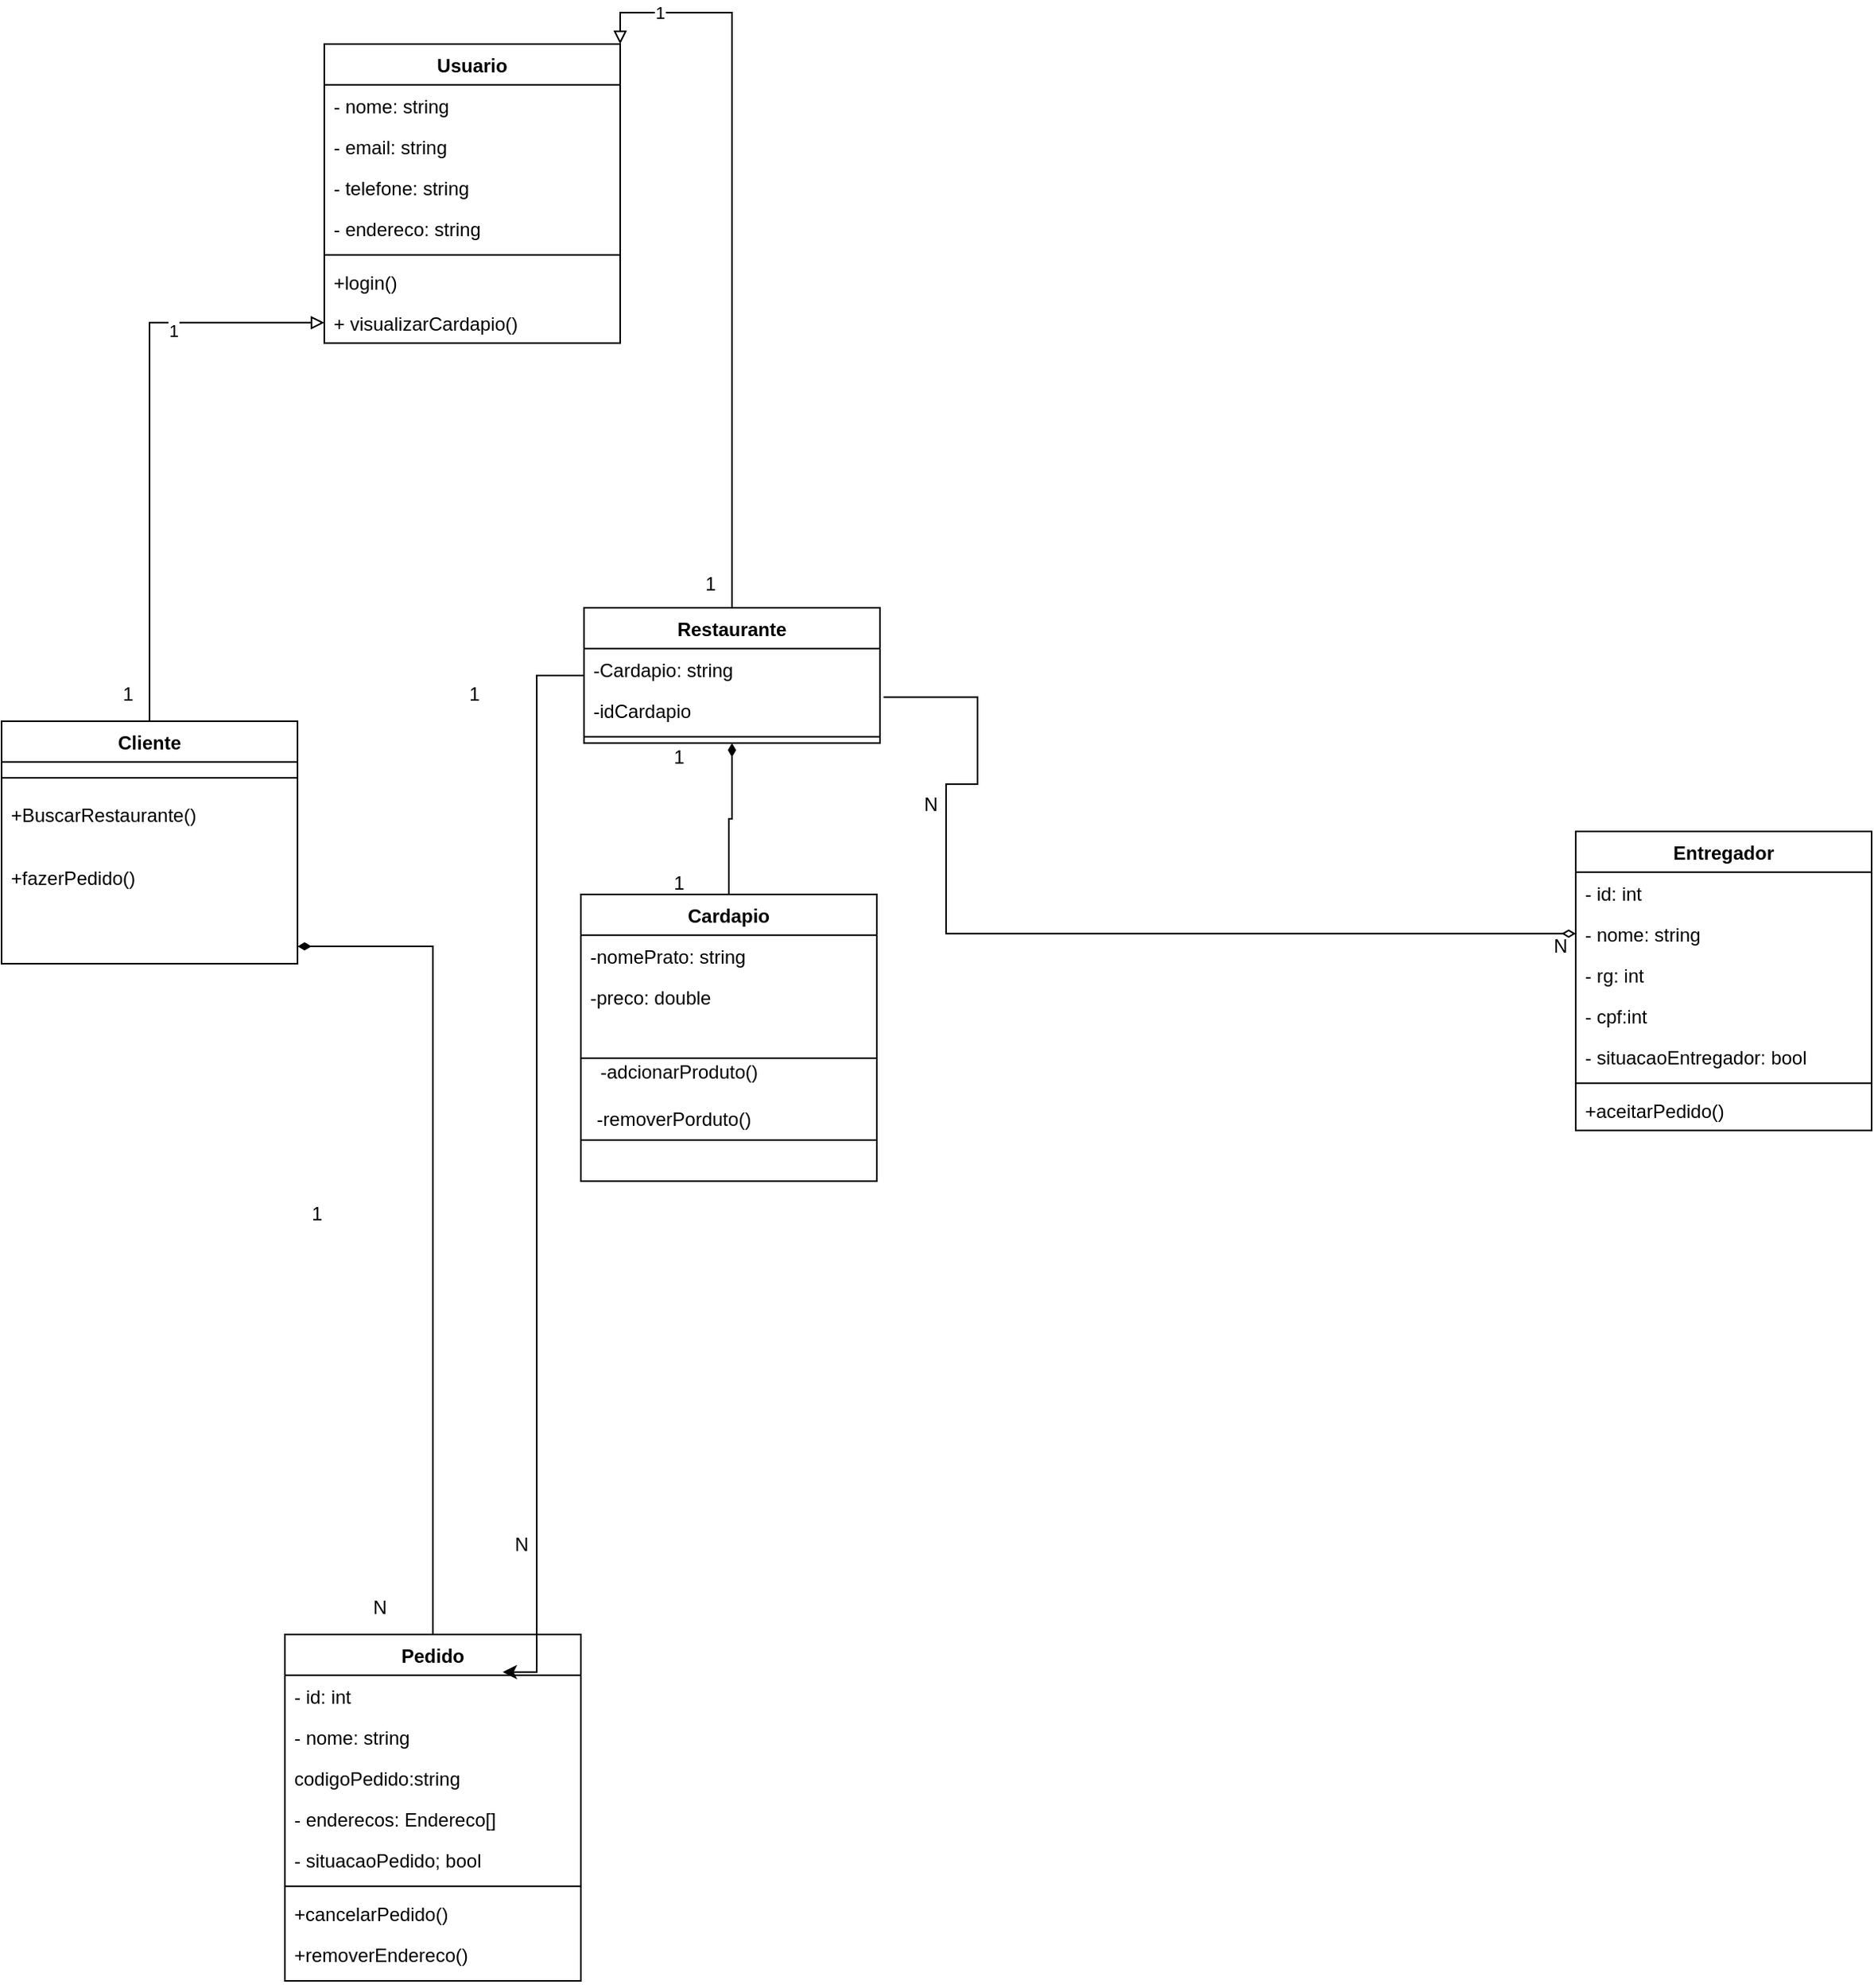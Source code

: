 <mxfile version="24.7.8">
  <diagram id="LqntMS4FTSgrq16PgV2K" name="Página-1">
    <mxGraphModel dx="1818" dy="2587" grid="1" gridSize="10" guides="1" tooltips="1" connect="1" arrows="1" fold="1" page="1" pageScale="1" pageWidth="827" pageHeight="1169" math="0" shadow="0">
      <root>
        <mxCell id="0" />
        <mxCell id="1" parent="0" />
        <mxCell id="2yeWT4gLbJwkqAnA4cSf-139" style="edgeStyle=orthogonalEdgeStyle;rounded=0;orthogonalLoop=1;jettySize=auto;html=1;endArrow=block;endFill=0;" parent="1" source="2" target="2yeWT4gLbJwkqAnA4cSf-102" edge="1">
          <mxGeometry relative="1" as="geometry" />
        </mxCell>
        <mxCell id="2yeWT4gLbJwkqAnA4cSf-142" value="1" style="edgeLabel;html=1;align=center;verticalAlign=middle;resizable=0;points=[];" parent="2yeWT4gLbJwkqAnA4cSf-139" vertex="1" connectable="0">
          <mxGeometry x="0.477" y="-5" relative="1" as="geometry">
            <mxPoint x="-1" as="offset" />
          </mxGeometry>
        </mxCell>
        <mxCell id="2" value="Cliente" style="swimlane;fontStyle=1;align=center;verticalAlign=top;childLayout=stackLayout;horizontal=1;startSize=25.935;horizontalStack=0;resizeParent=1;resizeParentMax=0;resizeLast=0;collapsible=0;marginBottom=0;" parent="1" vertex="1">
          <mxGeometry x="20" y="80" width="188" height="154.005" as="geometry" />
        </mxCell>
        <mxCell id="8" style="line;strokeWidth=1;fillColor=none;align=left;verticalAlign=middle;spacingTop=-1;spacingLeft=3;spacingRight=3;rotatable=0;labelPosition=right;points=[];portConstraint=eastwest;strokeColor=inherit;" parent="2" vertex="1">
          <mxGeometry y="25.935" width="188" height="20.07" as="geometry" />
        </mxCell>
        <mxCell id="9" value="+BuscarRestaurante()" style="text;strokeColor=none;fillColor=none;align=left;verticalAlign=top;spacingLeft=4;spacingRight=4;overflow=hidden;rotatable=0;points=[[0,0.5],[1,0.5]];portConstraint=eastwest;" parent="2" vertex="1">
          <mxGeometry y="46.005" width="188" height="26" as="geometry" />
        </mxCell>
        <mxCell id="10" value="&#xa;+fazerPedido()" style="text;strokeColor=none;fillColor=none;align=left;verticalAlign=top;spacingLeft=4;spacingRight=4;overflow=hidden;rotatable=0;points=[[0,0.5],[1,0.5]];portConstraint=eastwest;" parent="2" vertex="1">
          <mxGeometry y="72.005" width="188" height="60" as="geometry" />
        </mxCell>
        <mxCell id="2yeWT4gLbJwkqAnA4cSf-51" style="text;strokeColor=none;fillColor=none;align=left;verticalAlign=top;spacingLeft=4;spacingRight=4;overflow=hidden;rotatable=0;points=[[0,0.5],[1,0.5]];portConstraint=eastwest;" parent="2" vertex="1">
          <mxGeometry y="132.005" width="188" height="22" as="geometry" />
        </mxCell>
        <mxCell id="2yeWT4gLbJwkqAnA4cSf-141" style="edgeStyle=orthogonalEdgeStyle;rounded=0;orthogonalLoop=1;jettySize=auto;html=1;entryX=1;entryY=0;entryDx=0;entryDy=0;endArrow=block;endFill=0;" parent="1" source="2yeWT4gLbJwkqAnA4cSf-21" target="2yeWT4gLbJwkqAnA4cSf-93" edge="1">
          <mxGeometry relative="1" as="geometry" />
        </mxCell>
        <mxCell id="2yeWT4gLbJwkqAnA4cSf-144" value="1" style="edgeLabel;html=1;align=center;verticalAlign=middle;resizable=0;points=[];" parent="2yeWT4gLbJwkqAnA4cSf-141" vertex="1" connectable="0">
          <mxGeometry x="0.811" relative="1" as="geometry">
            <mxPoint as="offset" />
          </mxGeometry>
        </mxCell>
        <mxCell id="2yeWT4gLbJwkqAnA4cSf-21" value="Restaurante" style="swimlane;fontStyle=1;align=center;verticalAlign=top;childLayout=stackLayout;horizontal=1;startSize=25.935;horizontalStack=0;resizeParent=1;resizeParentMax=0;resizeLast=0;collapsible=0;marginBottom=0;" parent="1" vertex="1">
          <mxGeometry x="390" y="8" width="188" height="85.935" as="geometry" />
        </mxCell>
        <mxCell id="2yeWT4gLbJwkqAnA4cSf-23" value="-Cardapio: string" style="text;strokeColor=none;fillColor=none;align=left;verticalAlign=top;spacingLeft=4;spacingRight=4;overflow=hidden;rotatable=0;points=[[0,0.5],[1,0.5]];portConstraint=eastwest;" parent="2yeWT4gLbJwkqAnA4cSf-21" vertex="1">
          <mxGeometry y="25.935" width="188" height="26" as="geometry" />
        </mxCell>
        <mxCell id="2yeWT4gLbJwkqAnA4cSf-26" value="-idCardapio" style="text;strokeColor=none;fillColor=none;align=left;verticalAlign=top;spacingLeft=4;spacingRight=4;overflow=hidden;rotatable=0;points=[[0,0.5],[1,0.5]];portConstraint=eastwest;" parent="2yeWT4gLbJwkqAnA4cSf-21" vertex="1">
          <mxGeometry y="51.935" width="188" height="26" as="geometry" />
        </mxCell>
        <mxCell id="2yeWT4gLbJwkqAnA4cSf-27" style="line;strokeWidth=1;fillColor=none;align=left;verticalAlign=middle;spacingTop=-1;spacingLeft=3;spacingRight=3;rotatable=0;labelPosition=right;points=[];portConstraint=eastwest;strokeColor=inherit;" parent="2yeWT4gLbJwkqAnA4cSf-21" vertex="1">
          <mxGeometry y="77.935" width="188" height="8" as="geometry" />
        </mxCell>
        <mxCell id="2yeWT4gLbJwkqAnA4cSf-128" style="edgeStyle=orthogonalEdgeStyle;rounded=0;orthogonalLoop=1;jettySize=auto;html=1;endArrow=diamondThin;endFill=1;" parent="1" source="2yeWT4gLbJwkqAnA4cSf-30" target="2yeWT4gLbJwkqAnA4cSf-51" edge="1">
          <mxGeometry relative="1" as="geometry" />
        </mxCell>
        <mxCell id="2yeWT4gLbJwkqAnA4cSf-30" value="Pedido" style="swimlane;fontStyle=1;align=center;verticalAlign=top;childLayout=stackLayout;horizontal=1;startSize=25.935;horizontalStack=0;resizeParent=1;resizeParentMax=0;resizeLast=0;collapsible=0;marginBottom=0;" parent="1" vertex="1">
          <mxGeometry x="200" y="660" width="188" height="220.005" as="geometry" />
        </mxCell>
        <mxCell id="2yeWT4gLbJwkqAnA4cSf-31" value="- id: int" style="text;strokeColor=none;fillColor=none;align=left;verticalAlign=top;spacingLeft=4;spacingRight=4;overflow=hidden;rotatable=0;points=[[0,0.5],[1,0.5]];portConstraint=eastwest;" parent="2yeWT4gLbJwkqAnA4cSf-30" vertex="1">
          <mxGeometry y="25.935" width="188" height="26" as="geometry" />
        </mxCell>
        <mxCell id="2yeWT4gLbJwkqAnA4cSf-32" value="- nome: string" style="text;strokeColor=none;fillColor=none;align=left;verticalAlign=top;spacingLeft=4;spacingRight=4;overflow=hidden;rotatable=0;points=[[0,0.5],[1,0.5]];portConstraint=eastwest;" parent="2yeWT4gLbJwkqAnA4cSf-30" vertex="1">
          <mxGeometry y="51.935" width="188" height="26" as="geometry" />
        </mxCell>
        <mxCell id="2yeWT4gLbJwkqAnA4cSf-33" value="codigoPedido:string" style="text;strokeColor=none;fillColor=none;align=left;verticalAlign=top;spacingLeft=4;spacingRight=4;overflow=hidden;rotatable=0;points=[[0,0.5],[1,0.5]];portConstraint=eastwest;" parent="2yeWT4gLbJwkqAnA4cSf-30" vertex="1">
          <mxGeometry y="77.935" width="188" height="26" as="geometry" />
        </mxCell>
        <mxCell id="2yeWT4gLbJwkqAnA4cSf-35" value="- enderecos: Endereco[]&#xa;&#xa;" style="text;strokeColor=none;fillColor=none;align=left;verticalAlign=top;spacingLeft=4;spacingRight=4;overflow=hidden;rotatable=0;points=[[0,0.5],[1,0.5]];portConstraint=eastwest;" parent="2yeWT4gLbJwkqAnA4cSf-30" vertex="1">
          <mxGeometry y="103.935" width="188" height="26" as="geometry" />
        </mxCell>
        <mxCell id="2yeWT4gLbJwkqAnA4cSf-53" value="- situacaoPedido; bool" style="text;strokeColor=none;fillColor=none;align=left;verticalAlign=top;spacingLeft=4;spacingRight=4;overflow=hidden;rotatable=0;points=[[0,0.5],[1,0.5]];portConstraint=eastwest;" parent="2yeWT4gLbJwkqAnA4cSf-30" vertex="1">
          <mxGeometry y="129.935" width="188" height="26" as="geometry" />
        </mxCell>
        <mxCell id="2yeWT4gLbJwkqAnA4cSf-36" style="line;strokeWidth=1;fillColor=none;align=left;verticalAlign=middle;spacingTop=-1;spacingLeft=3;spacingRight=3;rotatable=0;labelPosition=right;points=[];portConstraint=eastwest;strokeColor=inherit;" parent="2yeWT4gLbJwkqAnA4cSf-30" vertex="1">
          <mxGeometry y="155.935" width="188" height="8" as="geometry" />
        </mxCell>
        <mxCell id="2yeWT4gLbJwkqAnA4cSf-37" value="+cancelarPedido()" style="text;strokeColor=none;fillColor=none;align=left;verticalAlign=top;spacingLeft=4;spacingRight=4;overflow=hidden;rotatable=0;points=[[0,0.5],[1,0.5]];portConstraint=eastwest;" parent="2yeWT4gLbJwkqAnA4cSf-30" vertex="1">
          <mxGeometry y="163.935" width="188" height="26" as="geometry" />
        </mxCell>
        <mxCell id="2yeWT4gLbJwkqAnA4cSf-38" value="+removerEndereco()" style="text;strokeColor=none;fillColor=none;align=left;verticalAlign=top;spacingLeft=4;spacingRight=4;overflow=hidden;rotatable=0;points=[[0,0.5],[1,0.5]];portConstraint=eastwest;" parent="2yeWT4gLbJwkqAnA4cSf-30" vertex="1">
          <mxGeometry y="189.935" width="188" height="30.07" as="geometry" />
        </mxCell>
        <mxCell id="2yeWT4gLbJwkqAnA4cSf-76" value="Entregador" style="swimlane;fontStyle=1;align=center;verticalAlign=top;childLayout=stackLayout;horizontal=1;startSize=25.935;horizontalStack=0;resizeParent=1;resizeParentMax=0;resizeLast=0;collapsible=0;marginBottom=0;" parent="1" vertex="1">
          <mxGeometry x="1020" y="150" width="188" height="189.935" as="geometry" />
        </mxCell>
        <mxCell id="2yeWT4gLbJwkqAnA4cSf-77" value="- id: int" style="text;strokeColor=none;fillColor=none;align=left;verticalAlign=top;spacingLeft=4;spacingRight=4;overflow=hidden;rotatable=0;points=[[0,0.5],[1,0.5]];portConstraint=eastwest;" parent="2yeWT4gLbJwkqAnA4cSf-76" vertex="1">
          <mxGeometry y="25.935" width="188" height="26" as="geometry" />
        </mxCell>
        <mxCell id="2yeWT4gLbJwkqAnA4cSf-78" value="- nome: string" style="text;strokeColor=none;fillColor=none;align=left;verticalAlign=top;spacingLeft=4;spacingRight=4;overflow=hidden;rotatable=0;points=[[0,0.5],[1,0.5]];portConstraint=eastwest;" parent="2yeWT4gLbJwkqAnA4cSf-76" vertex="1">
          <mxGeometry y="51.935" width="188" height="26" as="geometry" />
        </mxCell>
        <mxCell id="2yeWT4gLbJwkqAnA4cSf-85" value="- rg: int" style="text;strokeColor=none;fillColor=none;align=left;verticalAlign=top;spacingLeft=4;spacingRight=4;overflow=hidden;rotatable=0;points=[[0,0.5],[1,0.5]];portConstraint=eastwest;" parent="2yeWT4gLbJwkqAnA4cSf-76" vertex="1">
          <mxGeometry y="77.935" width="188" height="26" as="geometry" />
        </mxCell>
        <mxCell id="2yeWT4gLbJwkqAnA4cSf-86" value="- cpf:int&#xa;" style="text;strokeColor=none;fillColor=none;align=left;verticalAlign=top;spacingLeft=4;spacingRight=4;overflow=hidden;rotatable=0;points=[[0,0.5],[1,0.5]];portConstraint=eastwest;" parent="2yeWT4gLbJwkqAnA4cSf-76" vertex="1">
          <mxGeometry y="103.935" width="188" height="26" as="geometry" />
        </mxCell>
        <mxCell id="2yeWT4gLbJwkqAnA4cSf-87" value="- situacaoEntregador: bool" style="text;strokeColor=none;fillColor=none;align=left;verticalAlign=top;spacingLeft=4;spacingRight=4;overflow=hidden;rotatable=0;points=[[0,0.5],[1,0.5]];portConstraint=eastwest;" parent="2yeWT4gLbJwkqAnA4cSf-76" vertex="1">
          <mxGeometry y="129.935" width="188" height="26" as="geometry" />
        </mxCell>
        <mxCell id="2yeWT4gLbJwkqAnA4cSf-82" style="line;strokeWidth=1;fillColor=none;align=left;verticalAlign=middle;spacingTop=-1;spacingLeft=3;spacingRight=3;rotatable=0;labelPosition=right;points=[];portConstraint=eastwest;strokeColor=inherit;" parent="2yeWT4gLbJwkqAnA4cSf-76" vertex="1">
          <mxGeometry y="155.935" width="188" height="8" as="geometry" />
        </mxCell>
        <mxCell id="2yeWT4gLbJwkqAnA4cSf-83" value="+aceitarPedido()" style="text;strokeColor=none;fillColor=none;align=left;verticalAlign=top;spacingLeft=4;spacingRight=4;overflow=hidden;rotatable=0;points=[[0,0.5],[1,0.5]];portConstraint=eastwest;" parent="2yeWT4gLbJwkqAnA4cSf-76" vertex="1">
          <mxGeometry y="163.935" width="188" height="26" as="geometry" />
        </mxCell>
        <mxCell id="2yeWT4gLbJwkqAnA4cSf-89" style="edgeStyle=orthogonalEdgeStyle;rounded=0;orthogonalLoop=1;jettySize=auto;html=1;entryX=0;entryY=0.5;entryDx=0;entryDy=0;endArrow=diamondThin;endFill=0;exitX=1.012;exitY=0.184;exitDx=0;exitDy=0;exitPerimeter=0;" parent="1" source="2yeWT4gLbJwkqAnA4cSf-26" target="2yeWT4gLbJwkqAnA4cSf-78" edge="1">
          <mxGeometry relative="1" as="geometry">
            <mxPoint x="600" y="130" as="sourcePoint" />
            <mxPoint x="907.556" y="164.335" as="targetPoint" />
            <Array as="points">
              <mxPoint x="640" y="65" />
              <mxPoint x="640" y="120" />
              <mxPoint x="620" y="120" />
              <mxPoint x="620" y="215" />
            </Array>
          </mxGeometry>
        </mxCell>
        <mxCell id="2yeWT4gLbJwkqAnA4cSf-93" value="Usuario" style="swimlane;fontStyle=1;align=center;verticalAlign=top;childLayout=stackLayout;horizontal=1;startSize=25.935;horizontalStack=0;resizeParent=1;resizeParentMax=0;resizeLast=0;collapsible=0;marginBottom=0;" parent="1" vertex="1">
          <mxGeometry x="225" y="-350" width="188" height="189.935" as="geometry" />
        </mxCell>
        <mxCell id="2yeWT4gLbJwkqAnA4cSf-95" value="- nome: string" style="text;strokeColor=none;fillColor=none;align=left;verticalAlign=top;spacingLeft=4;spacingRight=4;overflow=hidden;rotatable=0;points=[[0,0.5],[1,0.5]];portConstraint=eastwest;" parent="2yeWT4gLbJwkqAnA4cSf-93" vertex="1">
          <mxGeometry y="25.935" width="188" height="26" as="geometry" />
        </mxCell>
        <mxCell id="2yeWT4gLbJwkqAnA4cSf-96" value="- email: string" style="text;strokeColor=none;fillColor=none;align=left;verticalAlign=top;spacingLeft=4;spacingRight=4;overflow=hidden;rotatable=0;points=[[0,0.5],[1,0.5]];portConstraint=eastwest;" parent="2yeWT4gLbJwkqAnA4cSf-93" vertex="1">
          <mxGeometry y="51.935" width="188" height="26" as="geometry" />
        </mxCell>
        <mxCell id="2yeWT4gLbJwkqAnA4cSf-97" value="- telefone: string" style="text;strokeColor=none;fillColor=none;align=left;verticalAlign=top;spacingLeft=4;spacingRight=4;overflow=hidden;rotatable=0;points=[[0,0.5],[1,0.5]];portConstraint=eastwest;" parent="2yeWT4gLbJwkqAnA4cSf-93" vertex="1">
          <mxGeometry y="77.935" width="188" height="26" as="geometry" />
        </mxCell>
        <mxCell id="2yeWT4gLbJwkqAnA4cSf-98" value="- endereco: string&#xa;&#xa;" style="text;strokeColor=none;fillColor=none;align=left;verticalAlign=top;spacingLeft=4;spacingRight=4;overflow=hidden;rotatable=0;points=[[0,0.5],[1,0.5]];portConstraint=eastwest;" parent="2yeWT4gLbJwkqAnA4cSf-93" vertex="1">
          <mxGeometry y="103.935" width="188" height="26" as="geometry" />
        </mxCell>
        <mxCell id="2yeWT4gLbJwkqAnA4cSf-99" style="line;strokeWidth=1;fillColor=none;align=left;verticalAlign=middle;spacingTop=-1;spacingLeft=3;spacingRight=3;rotatable=0;labelPosition=right;points=[];portConstraint=eastwest;strokeColor=inherit;" parent="2yeWT4gLbJwkqAnA4cSf-93" vertex="1">
          <mxGeometry y="129.935" width="188" height="8" as="geometry" />
        </mxCell>
        <mxCell id="2yeWT4gLbJwkqAnA4cSf-100" value="+login()" style="text;strokeColor=none;fillColor=none;align=left;verticalAlign=top;spacingLeft=4;spacingRight=4;overflow=hidden;rotatable=0;points=[[0,0.5],[1,0.5]];portConstraint=eastwest;" parent="2yeWT4gLbJwkqAnA4cSf-93" vertex="1">
          <mxGeometry y="137.935" width="188" height="26" as="geometry" />
        </mxCell>
        <mxCell id="2yeWT4gLbJwkqAnA4cSf-102" value="+ visualizarCardapio()" style="text;strokeColor=none;fillColor=none;align=left;verticalAlign=top;spacingLeft=4;spacingRight=4;overflow=hidden;rotatable=0;points=[[0,0.5],[1,0.5]];portConstraint=eastwest;" parent="2yeWT4gLbJwkqAnA4cSf-93" vertex="1">
          <mxGeometry y="163.935" width="188" height="26" as="geometry" />
        </mxCell>
        <mxCell id="2yeWT4gLbJwkqAnA4cSf-103" value="N" style="text;html=1;align=center;verticalAlign=middle;resizable=0;points=[];autosize=1;strokeColor=none;fillColor=none;" parent="1" vertex="1">
          <mxGeometry x="595" y="118" width="30" height="30" as="geometry" />
        </mxCell>
        <mxCell id="2yeWT4gLbJwkqAnA4cSf-104" value="N" style="text;html=1;align=center;verticalAlign=middle;resizable=0;points=[];autosize=1;strokeColor=none;fillColor=none;" parent="1" vertex="1">
          <mxGeometry x="995" y="208" width="30" height="30" as="geometry" />
        </mxCell>
        <mxCell id="2yeWT4gLbJwkqAnA4cSf-122" style="edgeStyle=orthogonalEdgeStyle;rounded=0;orthogonalLoop=1;jettySize=auto;html=1;entryX=0.5;entryY=1;entryDx=0;entryDy=0;endArrow=diamondThin;endFill=1;" parent="1" source="2yeWT4gLbJwkqAnA4cSf-105" target="2yeWT4gLbJwkqAnA4cSf-21" edge="1">
          <mxGeometry relative="1" as="geometry" />
        </mxCell>
        <mxCell id="2yeWT4gLbJwkqAnA4cSf-105" value="Cardapio" style="swimlane;fontStyle=1;align=center;verticalAlign=top;childLayout=stackLayout;horizontal=1;startSize=25.935;horizontalStack=0;resizeParent=1;resizeParentMax=0;resizeLast=0;collapsible=0;marginBottom=0;" parent="1" vertex="1">
          <mxGeometry x="388" y="190" width="188" height="182.075" as="geometry" />
        </mxCell>
        <mxCell id="2yeWT4gLbJwkqAnA4cSf-106" value="-nomePrato: string" style="text;strokeColor=none;fillColor=none;align=left;verticalAlign=top;spacingLeft=4;spacingRight=4;overflow=hidden;rotatable=0;points=[[0,0.5],[1,0.5]];portConstraint=eastwest;" parent="2yeWT4gLbJwkqAnA4cSf-105" vertex="1">
          <mxGeometry y="25.935" width="188" height="26" as="geometry" />
        </mxCell>
        <mxCell id="2yeWT4gLbJwkqAnA4cSf-107" value="-preco: double" style="text;strokeColor=none;fillColor=none;align=left;verticalAlign=top;spacingLeft=4;spacingRight=4;overflow=hidden;rotatable=0;points=[[0,0.5],[1,0.5]];portConstraint=eastwest;" parent="2yeWT4gLbJwkqAnA4cSf-105" vertex="1">
          <mxGeometry y="51.935" width="188" height="26" as="geometry" />
        </mxCell>
        <mxCell id="2yeWT4gLbJwkqAnA4cSf-108" style="line;strokeWidth=1;fillColor=none;align=left;verticalAlign=middle;spacingTop=-1;spacingLeft=3;spacingRight=3;rotatable=0;labelPosition=right;points=[];portConstraint=eastwest;strokeColor=inherit;" parent="2yeWT4gLbJwkqAnA4cSf-105" vertex="1">
          <mxGeometry y="77.935" width="188" height="52.07" as="geometry" />
        </mxCell>
        <mxCell id="2yeWT4gLbJwkqAnA4cSf-117" style="line;strokeWidth=1;fillColor=none;align=left;verticalAlign=middle;spacingTop=-1;spacingLeft=3;spacingRight=3;rotatable=0;labelPosition=right;points=[];portConstraint=eastwest;strokeColor=inherit;" parent="2yeWT4gLbJwkqAnA4cSf-105" vertex="1">
          <mxGeometry y="130.005" width="188" height="52.07" as="geometry" />
        </mxCell>
        <mxCell id="2yeWT4gLbJwkqAnA4cSf-116" value="&lt;span style=&quot;white-space: pre;&quot;&gt;&#x9;&lt;/span&gt;&lt;span style=&quot;white-space: pre;&quot;&gt;&#x9;&lt;/span&gt;&lt;span style=&quot;white-space: pre;&quot;&gt;&#x9;&lt;/span&gt;-adcionarProduto()" style="text;html=1;align=center;verticalAlign=middle;resizable=0;points=[];autosize=1;strokeColor=none;fillColor=none;" parent="1" vertex="1">
          <mxGeometry x="310" y="288" width="200" height="30" as="geometry" />
        </mxCell>
        <mxCell id="2yeWT4gLbJwkqAnA4cSf-119" value="&lt;span style=&quot;white-space-collapse: preserve;&quot;&gt;&#x9;&lt;/span&gt;&lt;span style=&quot;white-space-collapse: preserve;&quot;&gt;&#x9;&lt;/span&gt;-removerPorduto()" style="text;html=1;align=center;verticalAlign=middle;resizable=0;points=[];autosize=1;strokeColor=none;fillColor=none;" parent="1" vertex="1">
          <mxGeometry x="335" y="318" width="170" height="30" as="geometry" />
        </mxCell>
        <mxCell id="2yeWT4gLbJwkqAnA4cSf-129" value="1" style="text;html=1;align=center;verticalAlign=middle;resizable=0;points=[];autosize=1;strokeColor=none;fillColor=none;" parent="1" vertex="1">
          <mxGeometry x="205" y="378" width="30" height="30" as="geometry" />
        </mxCell>
        <mxCell id="2yeWT4gLbJwkqAnA4cSf-135" value="N" style="text;html=1;align=center;verticalAlign=middle;resizable=0;points=[];autosize=1;strokeColor=none;fillColor=none;" parent="1" vertex="1">
          <mxGeometry x="245" y="628" width="30" height="30" as="geometry" />
        </mxCell>
        <mxCell id="2yeWT4gLbJwkqAnA4cSf-136" value="1" style="text;html=1;align=center;verticalAlign=middle;resizable=0;points=[];autosize=1;strokeColor=none;fillColor=none;" parent="1" vertex="1">
          <mxGeometry x="435" y="88" width="30" height="30" as="geometry" />
        </mxCell>
        <mxCell id="2yeWT4gLbJwkqAnA4cSf-137" value="1" style="text;html=1;align=center;verticalAlign=middle;resizable=0;points=[];autosize=1;strokeColor=none;fillColor=none;" parent="1" vertex="1">
          <mxGeometry x="435" y="168" width="30" height="30" as="geometry" />
        </mxCell>
        <mxCell id="2yeWT4gLbJwkqAnA4cSf-143" value="1" style="text;html=1;align=center;verticalAlign=middle;resizable=0;points=[];autosize=1;strokeColor=none;fillColor=none;" parent="1" vertex="1">
          <mxGeometry x="85" y="48" width="30" height="30" as="geometry" />
        </mxCell>
        <mxCell id="2yeWT4gLbJwkqAnA4cSf-145" value="1" style="text;html=1;align=center;verticalAlign=middle;resizable=0;points=[];autosize=1;strokeColor=none;fillColor=none;" parent="1" vertex="1">
          <mxGeometry x="455" y="-22" width="30" height="30" as="geometry" />
        </mxCell>
        <mxCell id="owHFeaxXvuAYjwpM0vPo-10" style="edgeStyle=orthogonalEdgeStyle;rounded=0;orthogonalLoop=1;jettySize=auto;html=1;entryX=0.736;entryY=-0.08;entryDx=0;entryDy=0;entryPerimeter=0;" edge="1" parent="1" source="2yeWT4gLbJwkqAnA4cSf-21" target="2yeWT4gLbJwkqAnA4cSf-31">
          <mxGeometry relative="1" as="geometry">
            <Array as="points">
              <mxPoint x="360" y="51" />
              <mxPoint x="360" y="684" />
            </Array>
          </mxGeometry>
        </mxCell>
        <mxCell id="owHFeaxXvuAYjwpM0vPo-11" value="N" style="text;html=1;align=center;verticalAlign=middle;resizable=0;points=[];autosize=1;strokeColor=none;fillColor=none;" vertex="1" parent="1">
          <mxGeometry x="335" y="588" width="30" height="30" as="geometry" />
        </mxCell>
        <mxCell id="owHFeaxXvuAYjwpM0vPo-13" value="1" style="text;html=1;align=center;verticalAlign=middle;resizable=0;points=[];autosize=1;strokeColor=none;fillColor=none;" vertex="1" parent="1">
          <mxGeometry x="305" y="48" width="30" height="30" as="geometry" />
        </mxCell>
      </root>
    </mxGraphModel>
  </diagram>
</mxfile>
